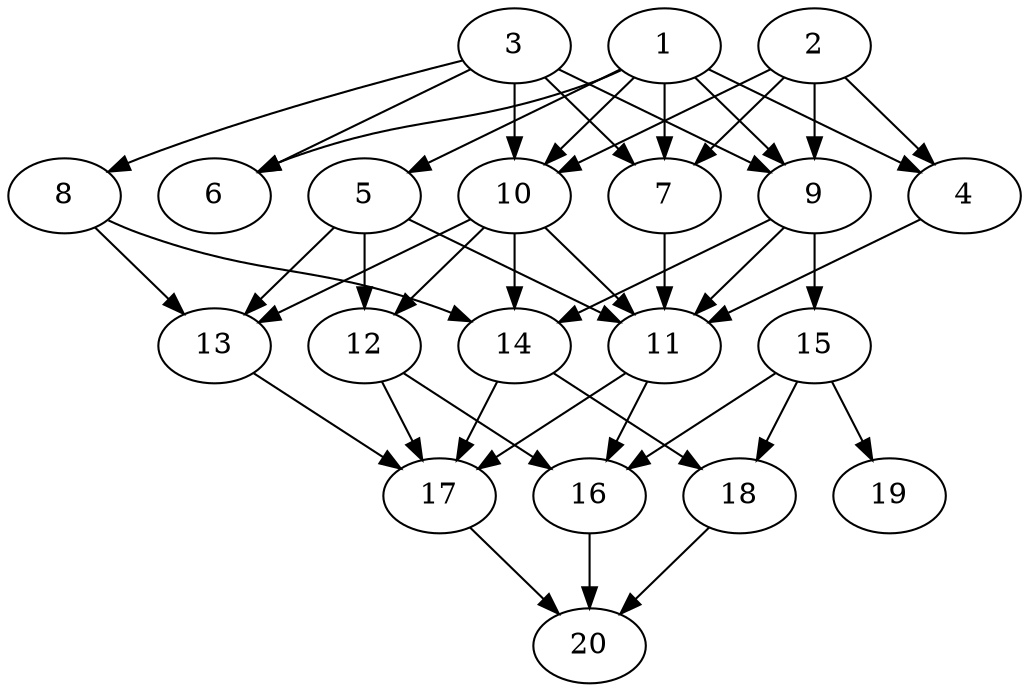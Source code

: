 // DAG automatically generated by daggen at Tue Jul 23 14:33:40 2019
// ./daggen --dot -n 20 --ccr 0.5 --fat 0.6 --regular 0.5 --density 0.8 --mindata 5242880 --maxdata 52428800 
digraph G {
  1 [size="72384512", alpha="0.12", expect_size="36192256"] 
  1 -> 4 [size ="36192256"]
  1 -> 5 [size ="36192256"]
  1 -> 6 [size ="36192256"]
  1 -> 7 [size ="36192256"]
  1 -> 9 [size ="36192256"]
  1 -> 10 [size ="36192256"]
  2 [size="84230144", alpha="0.14", expect_size="42115072"] 
  2 -> 4 [size ="42115072"]
  2 -> 7 [size ="42115072"]
  2 -> 9 [size ="42115072"]
  2 -> 10 [size ="42115072"]
  3 [size="86513664", alpha="0.00", expect_size="43256832"] 
  3 -> 6 [size ="43256832"]
  3 -> 7 [size ="43256832"]
  3 -> 8 [size ="43256832"]
  3 -> 9 [size ="43256832"]
  3 -> 10 [size ="43256832"]
  4 [size="95791104", alpha="0.03", expect_size="47895552"] 
  4 -> 11 [size ="47895552"]
  5 [size="52828160", alpha="0.13", expect_size="26414080"] 
  5 -> 11 [size ="26414080"]
  5 -> 12 [size ="26414080"]
  5 -> 13 [size ="26414080"]
  6 [size="25657344", alpha="0.10", expect_size="12828672"] 
  7 [size="27361280", alpha="0.20", expect_size="13680640"] 
  7 -> 11 [size ="13680640"]
  8 [size="81780736", alpha="0.12", expect_size="40890368"] 
  8 -> 13 [size ="40890368"]
  8 -> 14 [size ="40890368"]
  9 [size="76607488", alpha="0.15", expect_size="38303744"] 
  9 -> 11 [size ="38303744"]
  9 -> 14 [size ="38303744"]
  9 -> 15 [size ="38303744"]
  10 [size="52508672", alpha="0.01", expect_size="26254336"] 
  10 -> 11 [size ="26254336"]
  10 -> 12 [size ="26254336"]
  10 -> 13 [size ="26254336"]
  10 -> 14 [size ="26254336"]
  11 [size="48041984", alpha="0.16", expect_size="24020992"] 
  11 -> 16 [size ="24020992"]
  11 -> 17 [size ="24020992"]
  12 [size="102627328", alpha="0.11", expect_size="51313664"] 
  12 -> 16 [size ="51313664"]
  12 -> 17 [size ="51313664"]
  13 [size="73736192", alpha="0.12", expect_size="36868096"] 
  13 -> 17 [size ="36868096"]
  14 [size="75171840", alpha="0.12", expect_size="37585920"] 
  14 -> 17 [size ="37585920"]
  14 -> 18 [size ="37585920"]
  15 [size="91383808", alpha="0.00", expect_size="45691904"] 
  15 -> 16 [size ="45691904"]
  15 -> 18 [size ="45691904"]
  15 -> 19 [size ="45691904"]
  16 [size="58021888", alpha="0.14", expect_size="29010944"] 
  16 -> 20 [size ="29010944"]
  17 [size="11307008", alpha="0.13", expect_size="5653504"] 
  17 -> 20 [size ="5653504"]
  18 [size="103413760", alpha="0.06", expect_size="51706880"] 
  18 -> 20 [size ="51706880"]
  19 [size="66426880", alpha="0.08", expect_size="33213440"] 
  20 [size="42289152", alpha="0.18", expect_size="21144576"] 
}
